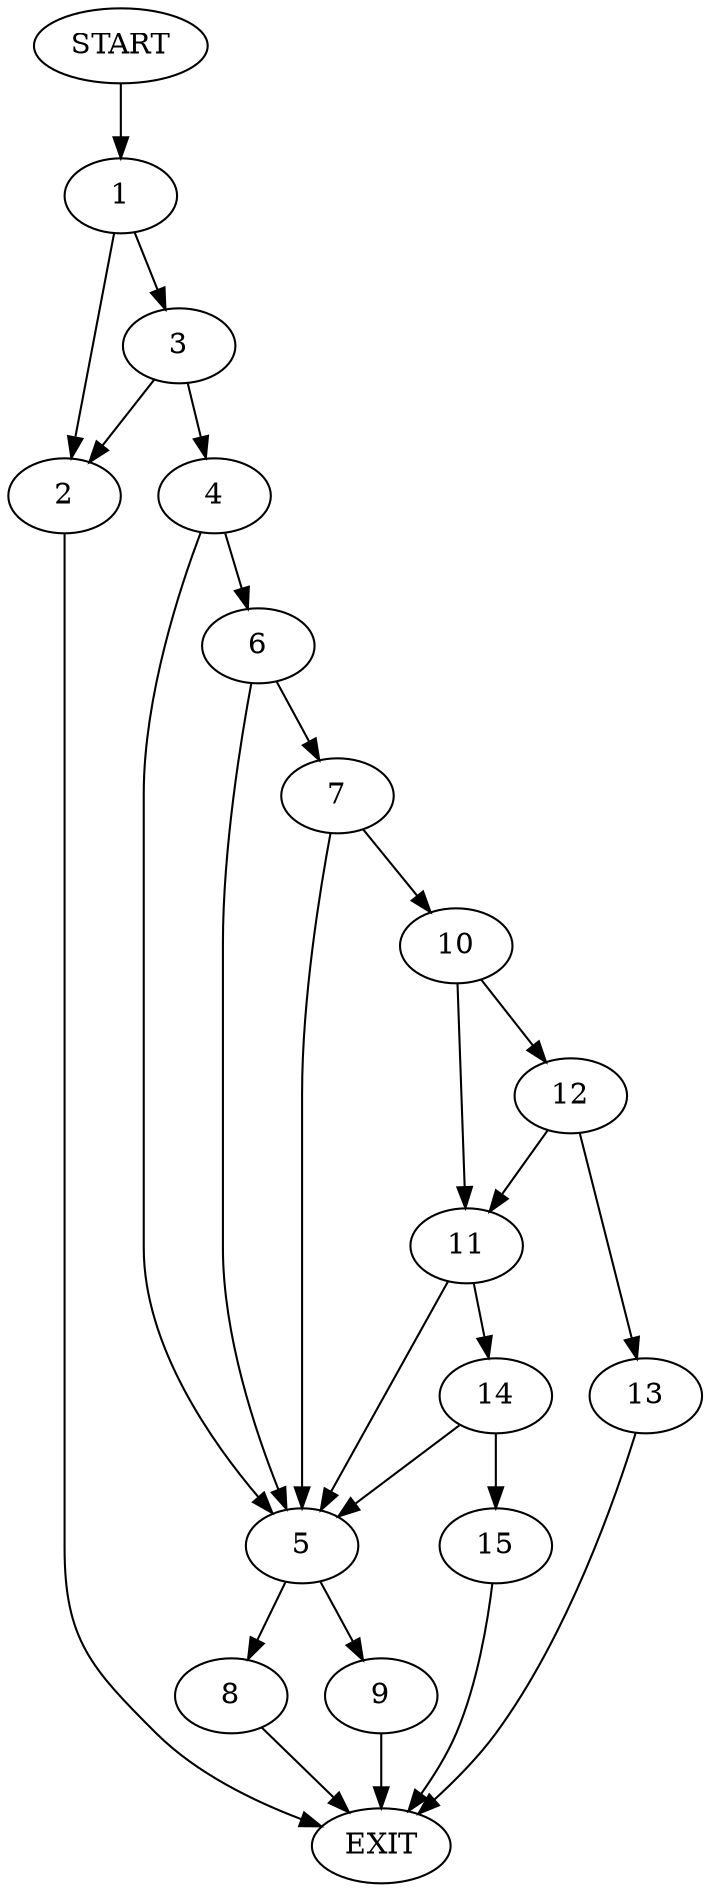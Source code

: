 digraph {
0 [label="START"]
16 [label="EXIT"]
0 -> 1
1 -> 2
1 -> 3
3 -> 2
3 -> 4
2 -> 16
4 -> 5
4 -> 6
6 -> 7
6 -> 5
5 -> 8
5 -> 9
7 -> 5
7 -> 10
10 -> 11
10 -> 12
12 -> 11
12 -> 13
11 -> 14
11 -> 5
13 -> 16
14 -> 5
14 -> 15
15 -> 16
8 -> 16
9 -> 16
}
